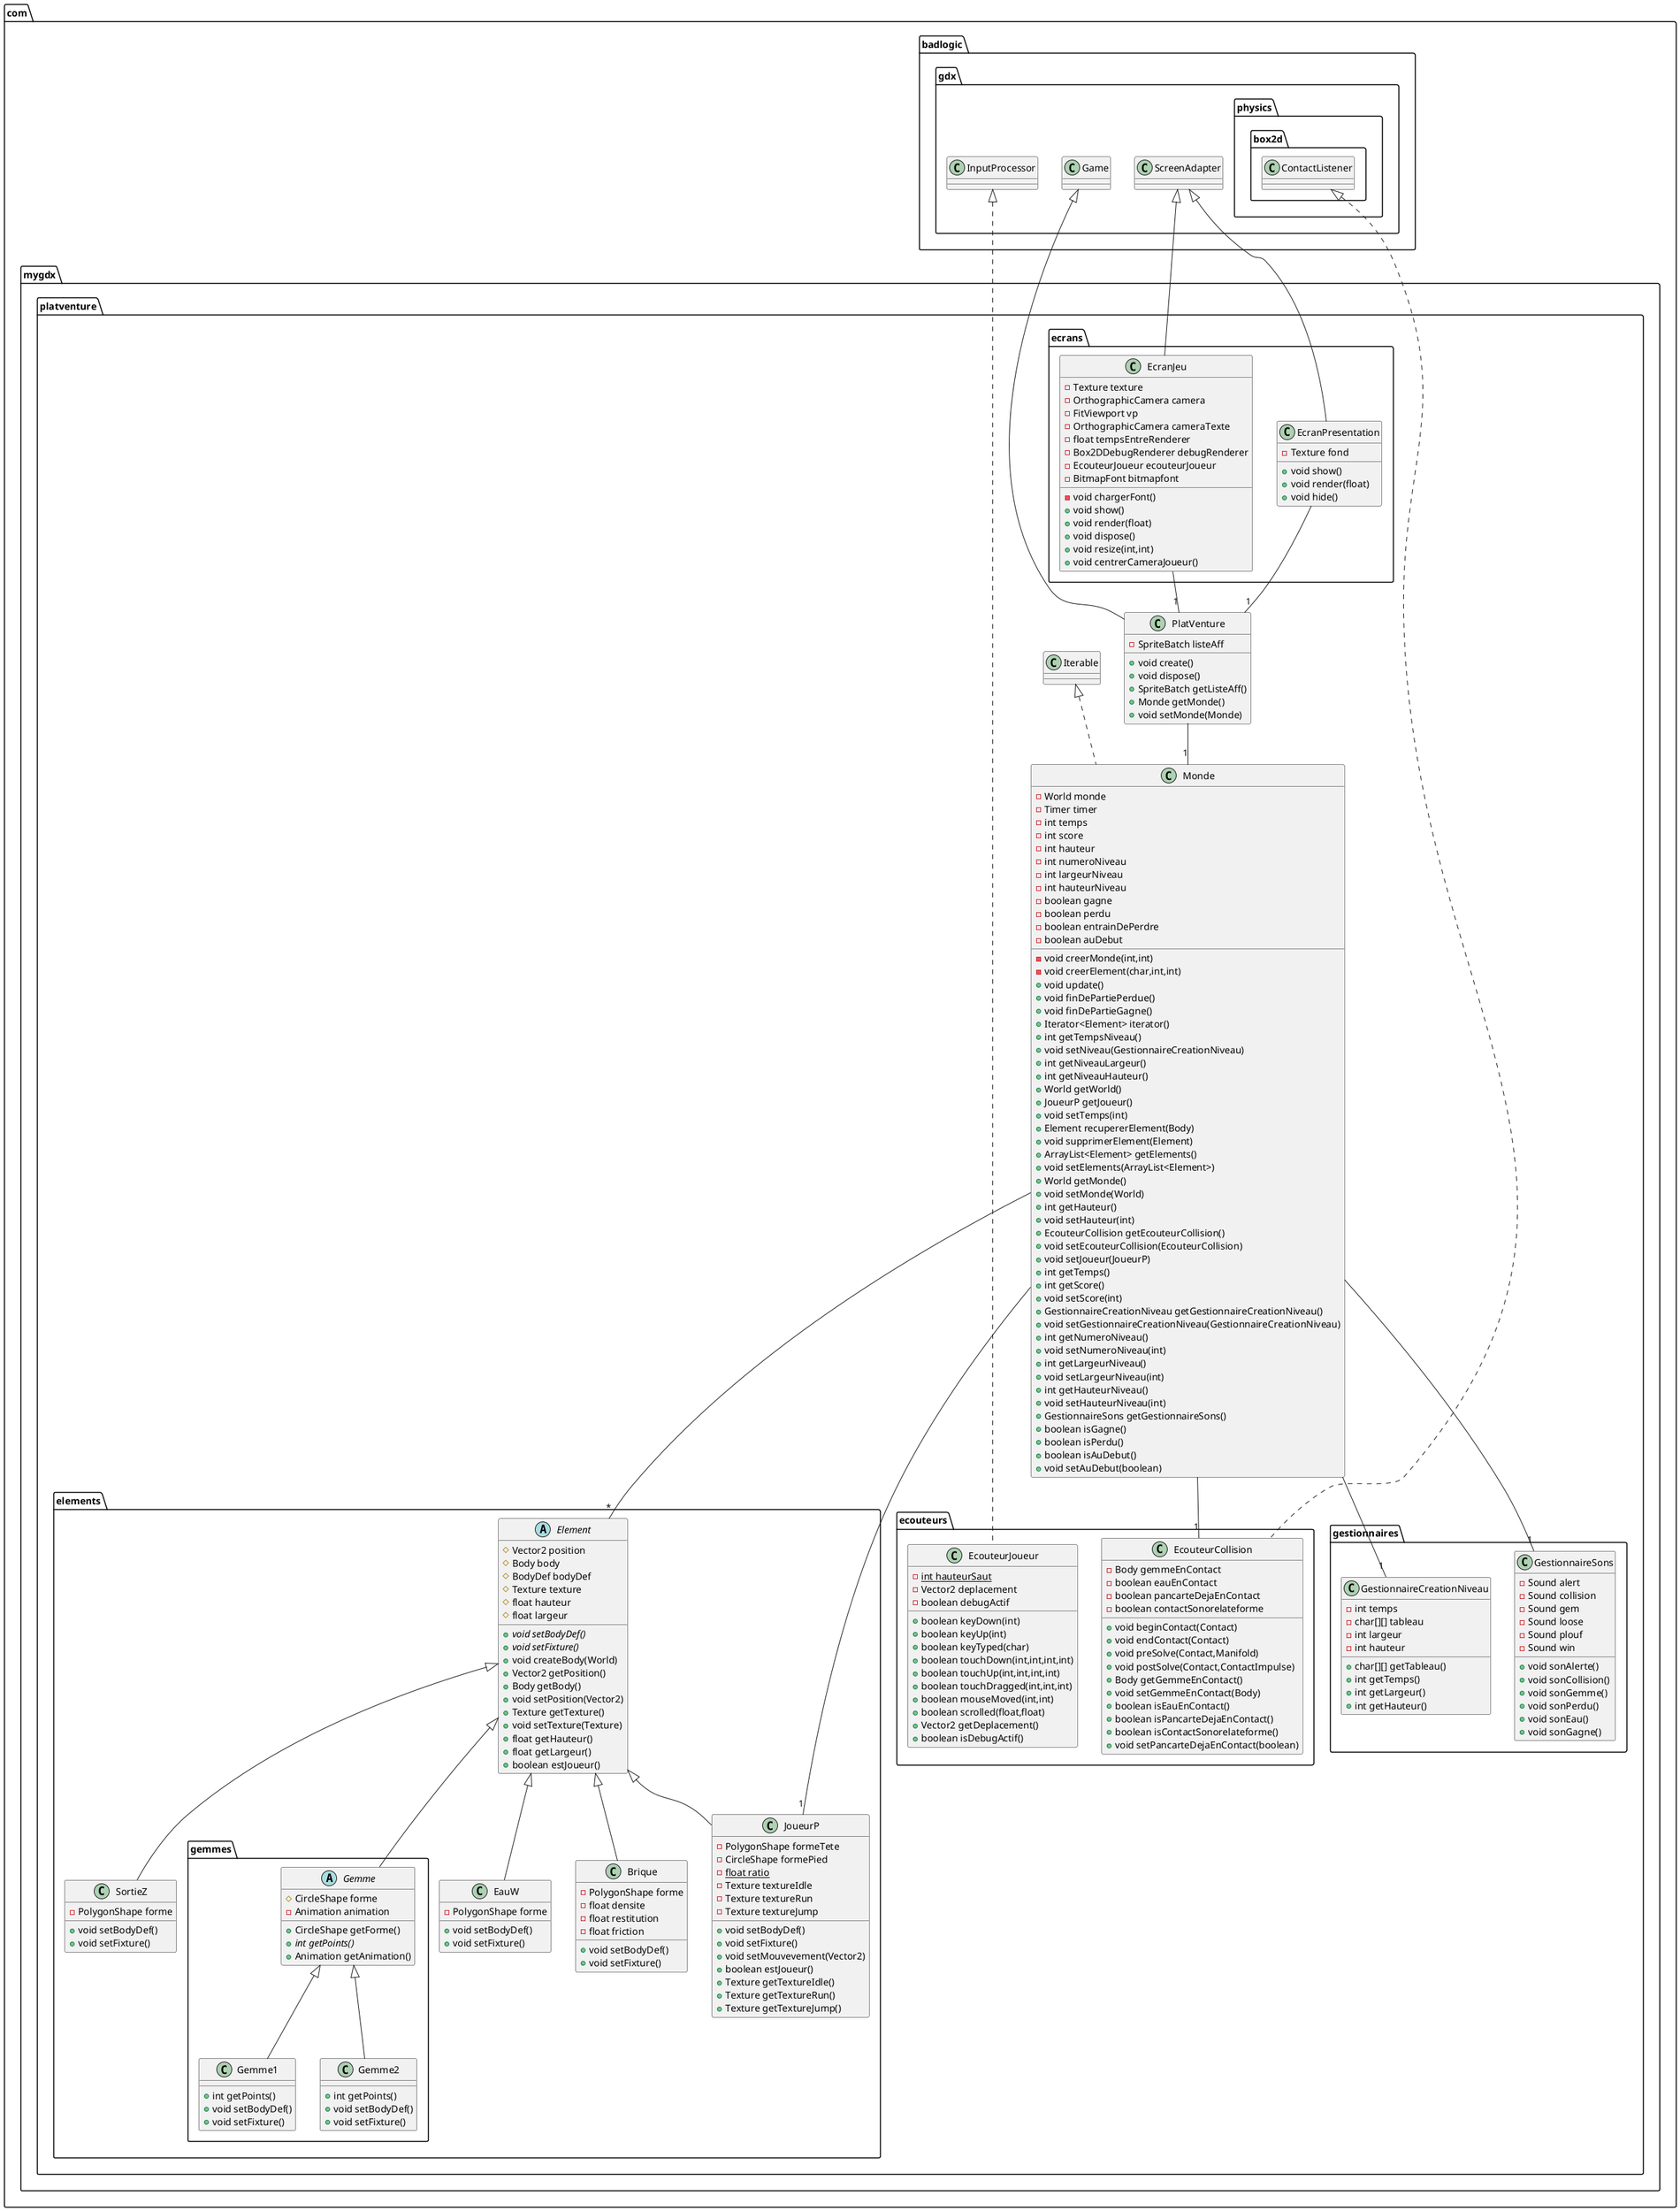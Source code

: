 @startuml
class com.mygdx.platventure.elements.Brique {
- PolygonShape forme
- float densite
- float restitution
- float friction
+ void setBodyDef()
+ void setFixture()
}
class com.mygdx.platventure.PlatVenture {
- SpriteBatch listeAff
+ void create()
+ void dispose()
+ SpriteBatch getListeAff()
+ Monde getMonde()
+ void setMonde(Monde)
}
abstract class com.mygdx.platventure.elements.Element {
# Vector2 position
# Body body
# BodyDef bodyDef
# Texture texture
# float hauteur
# float largeur
+ {abstract}void setBodyDef()
+ {abstract}void setFixture()
+ void createBody(World)
+ Vector2 getPosition()
+ Body getBody()
+ void setPosition(Vector2)
+ Texture getTexture()
+ void setTexture(Texture)
+ float getHauteur()
+ float getLargeur()
+ boolean estJoueur()
}
class com.mygdx.platventure.ecouteurs.EcouteurJoueur {
- {static} int hauteurSaut
- Vector2 deplacement
- boolean debugActif
+ boolean keyDown(int)
+ boolean keyUp(int)
+ boolean keyTyped(char)
+ boolean touchDown(int,int,int,int)
+ boolean touchUp(int,int,int,int)
+ boolean touchDragged(int,int,int)
+ boolean mouseMoved(int,int)
+ boolean scrolled(float,float)
+ Vector2 getDeplacement()
+ boolean isDebugActif()
}
class com.mygdx.platventure.gestionnaires.GestionnaireSons {
- Sound alert
- Sound collision
- Sound gem
- Sound loose
- Sound plouf
- Sound win
+ void sonAlerte()
+ void sonCollision()
+ void sonGemme()
+ void sonPerdu()
+ void sonEau()
+ void sonGagne()
}
abstract class com.mygdx.platventure.elements.gemmes.Gemme {
# CircleShape forme
- Animation animation
+ CircleShape getForme()
+ {abstract}int getPoints()
+ Animation getAnimation()
}
class com.mygdx.platventure.elements.EauW {
- PolygonShape forme
+ void setBodyDef()
+ void setFixture()
}
class com.mygdx.platventure.elements.gemmes.Gemme1 {
+ int getPoints()
+ void setBodyDef()
+ void setFixture()
}
class com.mygdx.platventure.elements.JoueurP {
- PolygonShape formeTete
- CircleShape formePied
- {static} float ratio
- Texture textureIdle
- Texture textureRun
- Texture textureJump
+ void setBodyDef()
+ void setFixture()
+ void setMouvevement(Vector2)
+ boolean estJoueur()
+ Texture getTextureIdle()
+ Texture getTextureRun()
+ Texture getTextureJump()
}
class com.mygdx.platventure.ecrans.EcranPresentation {
- Texture fond
+ void show()
+ void render(float)
+ void hide()
}
class com.mygdx.platventure.ecrans.EcranJeu {
- Texture texture
- OrthographicCamera camera
- FitViewport vp
- OrthographicCamera cameraTexte
- float tempsEntreRenderer
- Box2DDebugRenderer debugRenderer
- EcouteurJoueur ecouteurJoueur
- BitmapFont bitmapfont
- void chargerFont()
+ void show()
+ void render(float)
+ void dispose()
+ void resize(int,int)
+ void centrerCameraJoueur()
}
class com.mygdx.platventure.elements.gemmes.Gemme2 {
+ int getPoints()
+ void setBodyDef()
+ void setFixture()
}
class com.mygdx.platventure.Monde {
- World monde
- Timer timer
- int temps
- int score
- int hauteur
- int numeroNiveau
- int largeurNiveau
- int hauteurNiveau
- boolean gagne
- boolean perdu
- boolean entrainDePerdre
- boolean auDebut
- void creerMonde(int,int)
- void creerElement(char,int,int)
+ void update()
+ void finDePartiePerdue()
+ void finDePartieGagne()
+ Iterator<Element> iterator()
+ int getTempsNiveau()
+ void setNiveau(GestionnaireCreationNiveau)
+ int getNiveauLargeur()
+ int getNiveauHauteur()
+ World getWorld()
+ JoueurP getJoueur()
+ void setTemps(int)
+ Element recupererElement(Body)
+ void supprimerElement(Element)
+ ArrayList<Element> getElements()
+ void setElements(ArrayList<Element>)
+ World getMonde()
+ void setMonde(World)
+ int getHauteur()
+ void setHauteur(int)
+ EcouteurCollision getEcouteurCollision()
+ void setEcouteurCollision(EcouteurCollision)
+ void setJoueur(JoueurP)
+ int getTemps()
+ int getScore()
+ void setScore(int)
+ GestionnaireCreationNiveau getGestionnaireCreationNiveau()
+ void setGestionnaireCreationNiveau(GestionnaireCreationNiveau)
+ int getNumeroNiveau()
+ void setNumeroNiveau(int)
+ int getLargeurNiveau()
+ void setLargeurNiveau(int)
+ int getHauteurNiveau()
+ void setHauteurNiveau(int)
+ GestionnaireSons getGestionnaireSons()
+ boolean isGagne()
+ boolean isPerdu()
+ boolean isAuDebut()
+ void setAuDebut(boolean)
}
class com.mygdx.platventure.elements.SortieZ {
- PolygonShape forme
+ void setBodyDef()
+ void setFixture()
}
class com.mygdx.platventure.ecouteurs.EcouteurCollision {
- Body gemmeEnContact
- boolean eauEnContact
- boolean pancarteDejaEnContact
- boolean contactSonorelateforme
+ void beginContact(Contact)
+ void endContact(Contact)
+ void preSolve(Contact,Manifold)
+ void postSolve(Contact,ContactImpulse)
+ Body getGemmeEnContact()
+ void setGemmeEnContact(Body)
+ boolean isEauEnContact()
+ boolean isPancarteDejaEnContact()
+ boolean isContactSonorelateforme()
+ void setPancarteDejaEnContact(boolean)
}
class com.mygdx.platventure.gestionnaires.GestionnaireCreationNiveau {
- int temps
- char[][] tableau
- int largeur
- int hauteur
+ char[][] getTableau()
+ int getTemps()
+ int getLargeur()
+ int getHauteur()
}

com.mygdx.platventure.Monde -- "1" com.mygdx.platventure.gestionnaires.GestionnaireCreationNiveau
com.mygdx.platventure.Monde -- "1" com.mygdx.platventure.gestionnaires.GestionnaireSons
com.mygdx.platventure.Monde -- "1" com.mygdx.platventure.ecouteurs.EcouteurCollision
com.mygdx.platventure.Monde -- "1" com.mygdx.platventure.elements.JoueurP
com.mygdx.platventure.Monde -- "*" com.mygdx.platventure.elements.Element
com.mygdx.platventure.ecrans.EcranJeu -- "1" com.mygdx.platventure.PlatVenture
com.mygdx.platventure.ecrans.EcranPresentation -- "1" com.mygdx.platventure.PlatVenture
com.mygdx.platventure.PlatVenture -- "1" com.mygdx.platventure.Monde
com.mygdx.platventure.elements.Element <|-- com.mygdx.platventure.elements.Brique
com.badlogic.gdx.Game <|-- com.mygdx.platventure.PlatVenture
com.badlogic.gdx.InputProcessor <|.. com.mygdx.platventure.ecouteurs.EcouteurJoueur
com.mygdx.platventure.elements.Element <|-- com.mygdx.platventure.elements.gemmes.Gemme
com.mygdx.platventure.elements.Element <|-- com.mygdx.platventure.elements.EauW
com.mygdx.platventure.elements.gemmes.Gemme <|-- com.mygdx.platventure.elements.gemmes.Gemme1
com.mygdx.platventure.elements.Element <|-- com.mygdx.platventure.elements.JoueurP
com.badlogic.gdx.ScreenAdapter <|-- com.mygdx.platventure.ecrans.EcranPresentation
com.badlogic.gdx.ScreenAdapter <|-- com.mygdx.platventure.ecrans.EcranJeu
com.mygdx.platventure.elements.gemmes.Gemme <|-- com.mygdx.platventure.elements.gemmes.Gemme2
com.mygdx.platventure.Iterable <|.. com.mygdx.platventure.Monde
com.mygdx.platventure.elements.Element <|-- com.mygdx.platventure.elements.SortieZ
com.badlogic.gdx.physics.box2d.ContactListener <|.. com.mygdx.platventure.ecouteurs.EcouteurCollision
@enduml